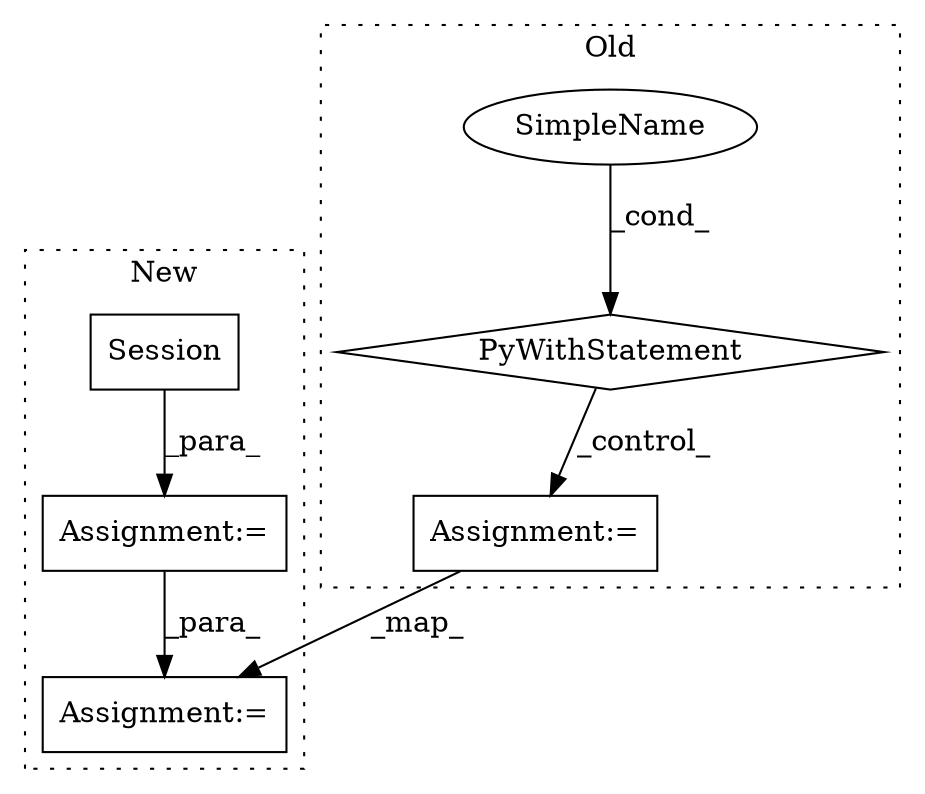 digraph G {
subgraph cluster0 {
1 [label="PyWithStatement" a="104" s="1548,1585" l="10,2" shape="diamond"];
4 [label="Assignment:=" a="7" s="1915" l="2" shape="box"];
6 [label="SimpleName" a="42" s="" l="" shape="ellipse"];
label = "Old";
style="dotted";
}
subgraph cluster1 {
2 [label="Session" a="32" s="1061,1097" l="8,1" shape="box"];
3 [label="Assignment:=" a="7" s="1049" l="1" shape="box"];
5 [label="Assignment:=" a="7" s="1768" l="2" shape="box"];
label = "New";
style="dotted";
}
1 -> 4 [label="_control_"];
2 -> 3 [label="_para_"];
3 -> 5 [label="_para_"];
4 -> 5 [label="_map_"];
6 -> 1 [label="_cond_"];
}